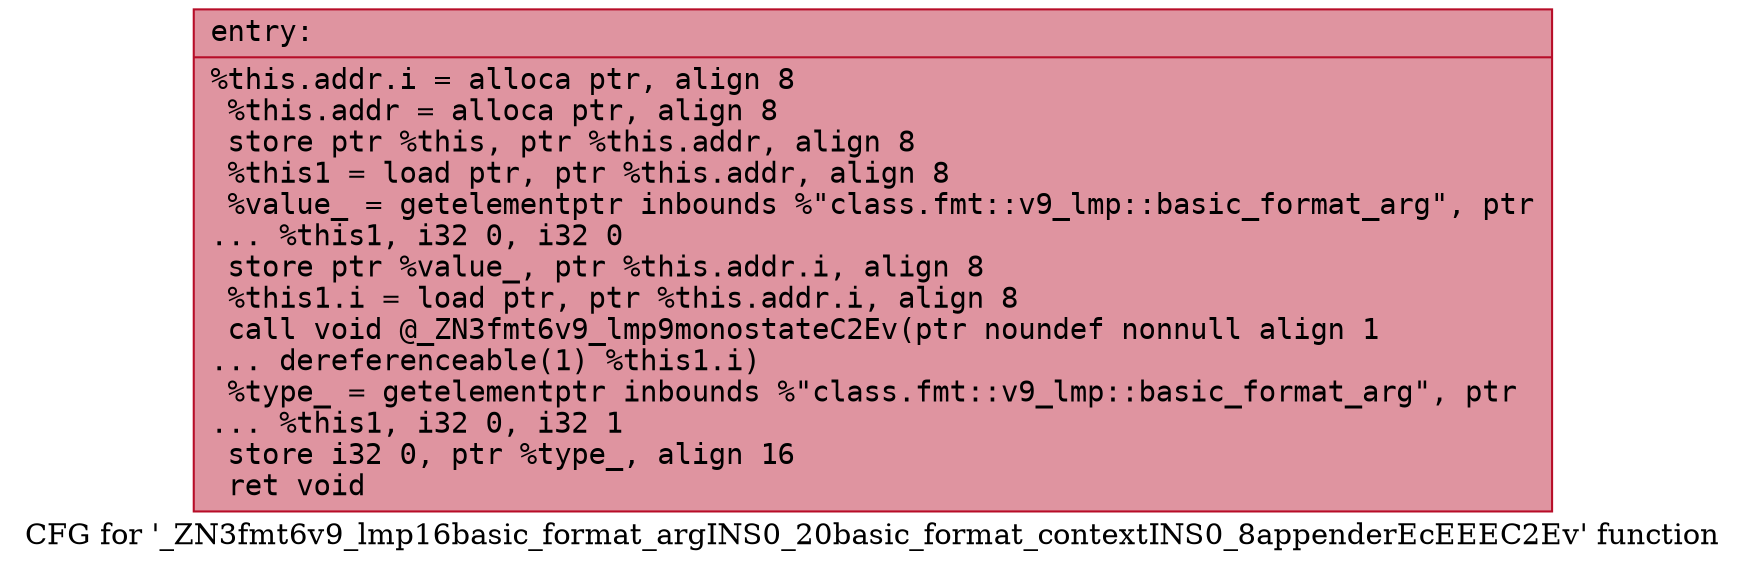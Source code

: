 digraph "CFG for '_ZN3fmt6v9_lmp16basic_format_argINS0_20basic_format_contextINS0_8appenderEcEEEC2Ev' function" {
	label="CFG for '_ZN3fmt6v9_lmp16basic_format_argINS0_20basic_format_contextINS0_8appenderEcEEEC2Ev' function";

	Node0x556bfeb2c660 [shape=record,color="#b70d28ff", style=filled, fillcolor="#b70d2870" fontname="Courier",label="{entry:\l|  %this.addr.i = alloca ptr, align 8\l  %this.addr = alloca ptr, align 8\l  store ptr %this, ptr %this.addr, align 8\l  %this1 = load ptr, ptr %this.addr, align 8\l  %value_ = getelementptr inbounds %\"class.fmt::v9_lmp::basic_format_arg\", ptr\l... %this1, i32 0, i32 0\l  store ptr %value_, ptr %this.addr.i, align 8\l  %this1.i = load ptr, ptr %this.addr.i, align 8\l  call void @_ZN3fmt6v9_lmp9monostateC2Ev(ptr noundef nonnull align 1\l... dereferenceable(1) %this1.i)\l  %type_ = getelementptr inbounds %\"class.fmt::v9_lmp::basic_format_arg\", ptr\l... %this1, i32 0, i32 1\l  store i32 0, ptr %type_, align 16\l  ret void\l}"];
}

